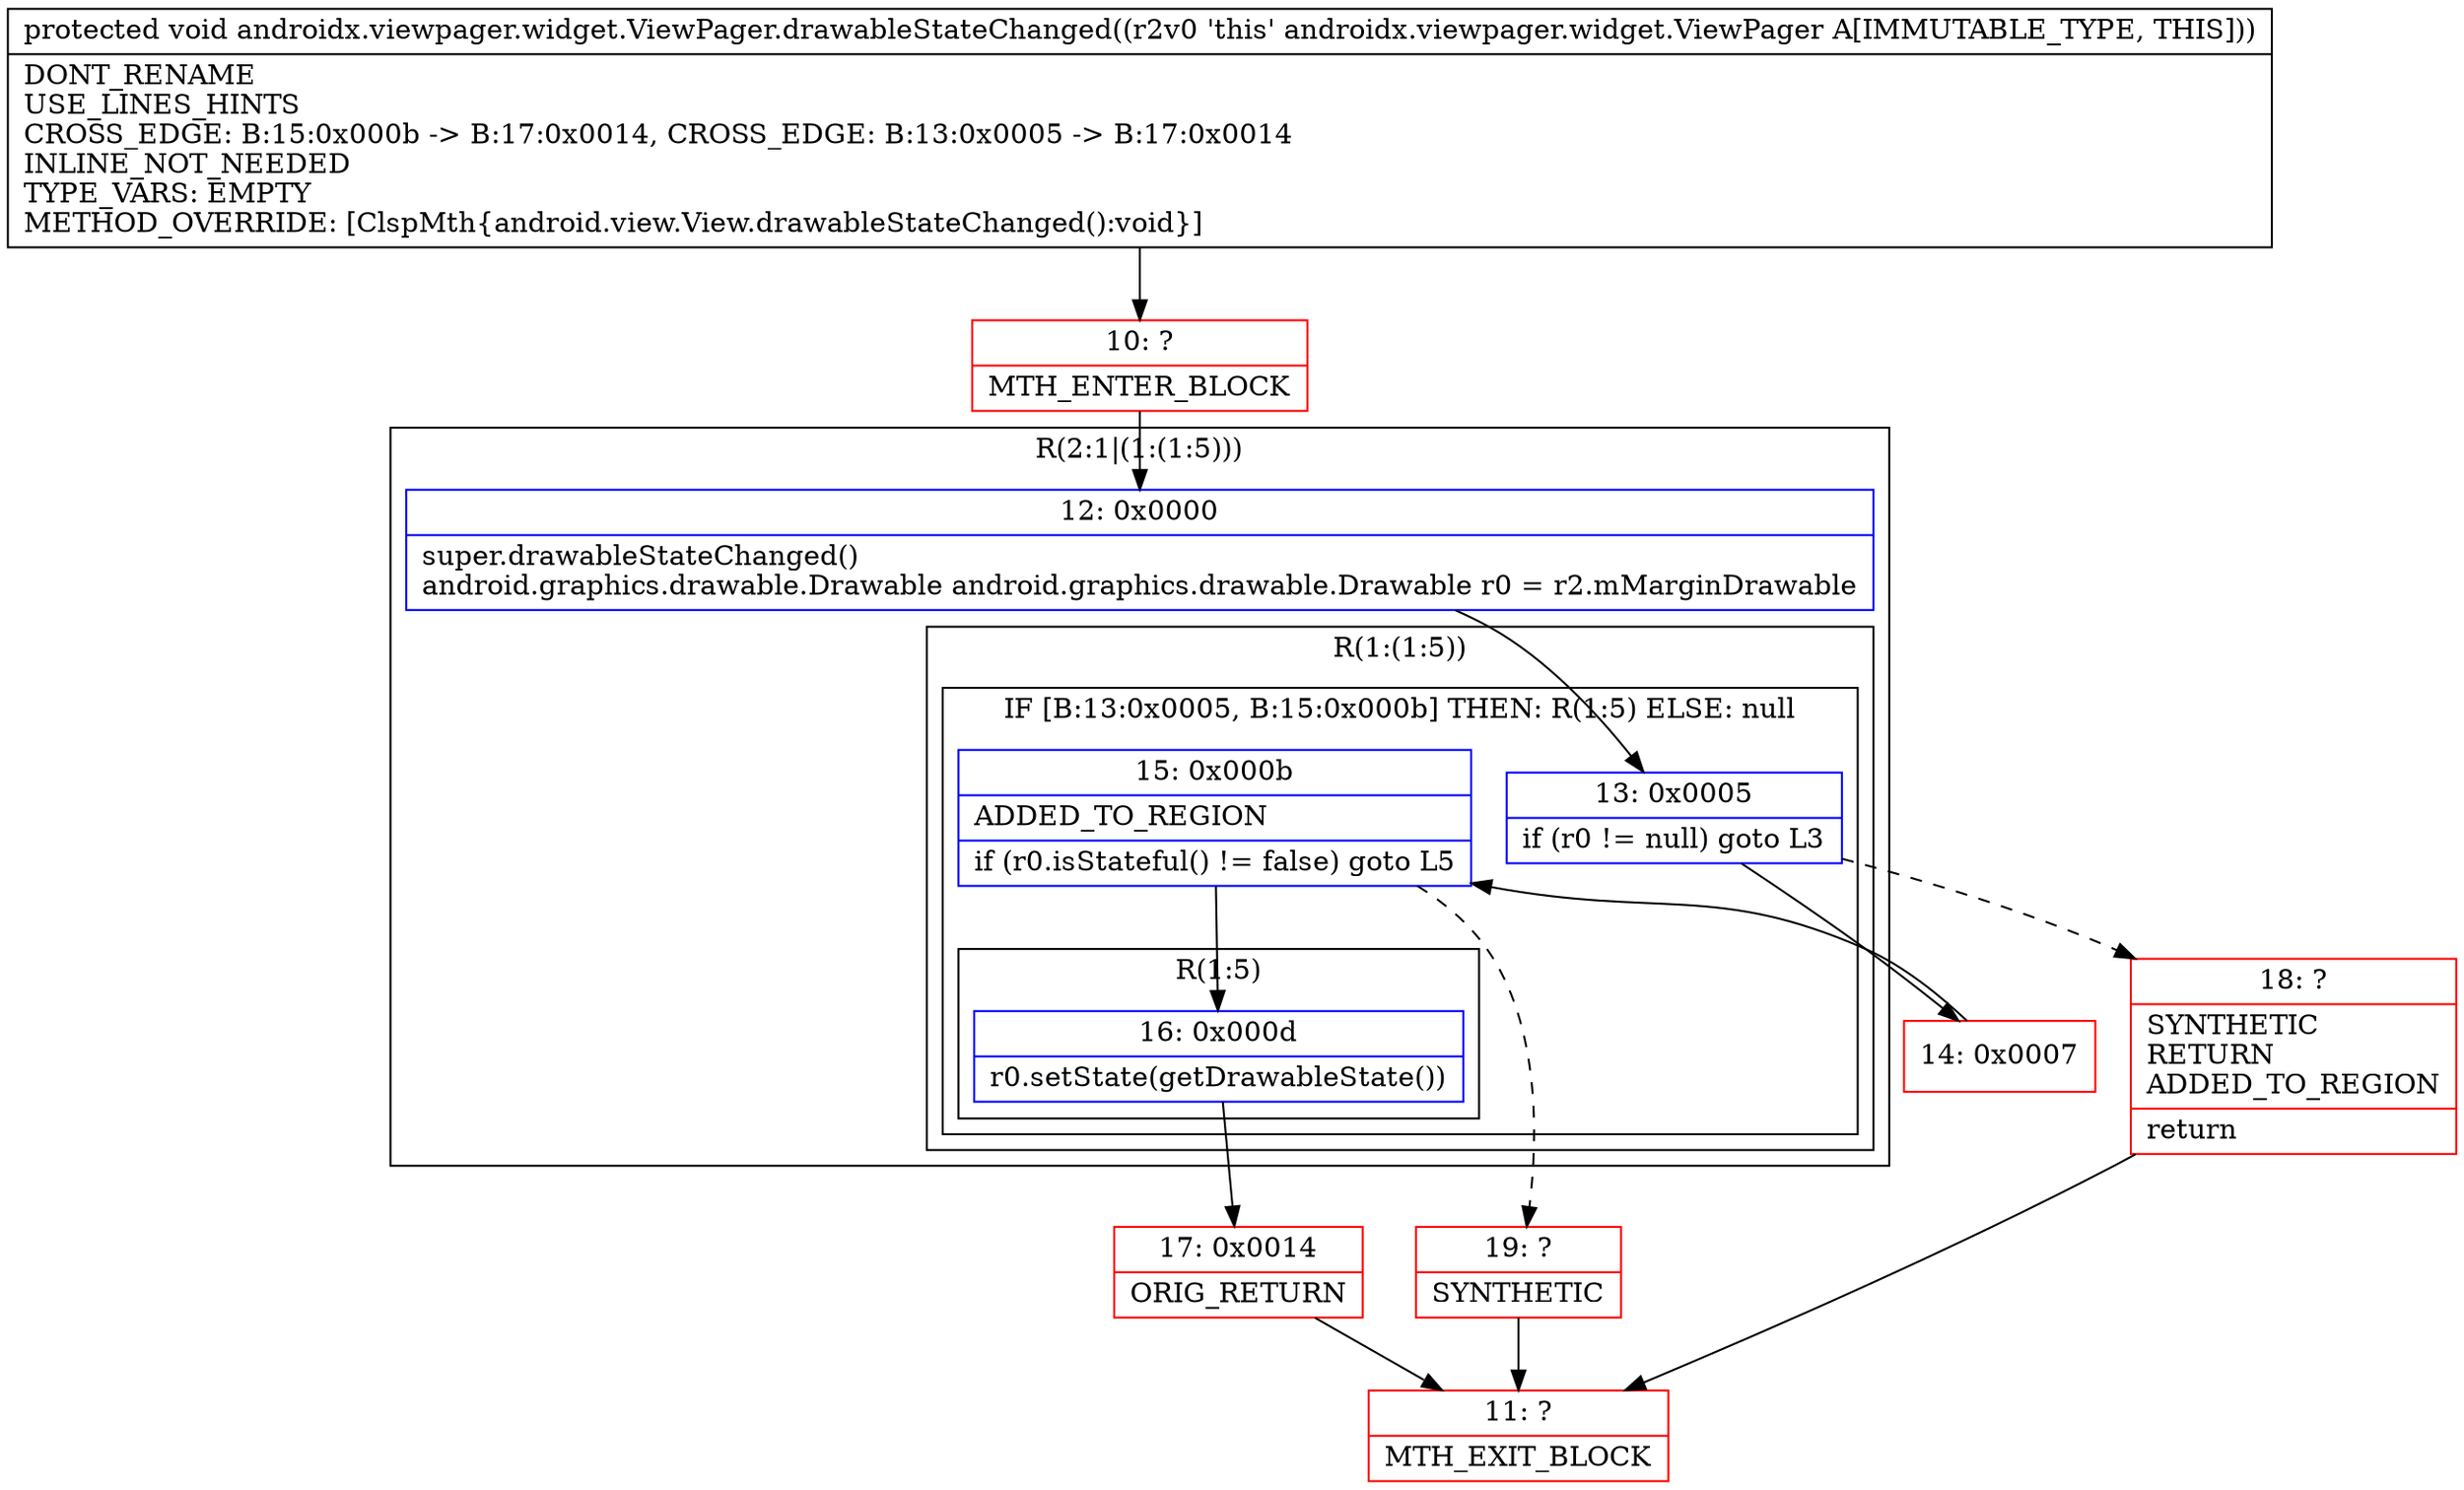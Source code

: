 digraph "CFG forandroidx.viewpager.widget.ViewPager.drawableStateChanged()V" {
subgraph cluster_Region_1216139575 {
label = "R(2:1|(1:(1:5)))";
node [shape=record,color=blue];
Node_12 [shape=record,label="{12\:\ 0x0000|super.drawableStateChanged()\landroid.graphics.drawable.Drawable android.graphics.drawable.Drawable r0 = r2.mMarginDrawable\l}"];
subgraph cluster_Region_1831469323 {
label = "R(1:(1:5))";
node [shape=record,color=blue];
subgraph cluster_IfRegion_1020079365 {
label = "IF [B:13:0x0005, B:15:0x000b] THEN: R(1:5) ELSE: null";
node [shape=record,color=blue];
Node_13 [shape=record,label="{13\:\ 0x0005|if (r0 != null) goto L3\l}"];
Node_15 [shape=record,label="{15\:\ 0x000b|ADDED_TO_REGION\l|if (r0.isStateful() != false) goto L5\l}"];
subgraph cluster_Region_1297401943 {
label = "R(1:5)";
node [shape=record,color=blue];
Node_16 [shape=record,label="{16\:\ 0x000d|r0.setState(getDrawableState())\l}"];
}
}
}
}
Node_10 [shape=record,color=red,label="{10\:\ ?|MTH_ENTER_BLOCK\l}"];
Node_14 [shape=record,color=red,label="{14\:\ 0x0007}"];
Node_17 [shape=record,color=red,label="{17\:\ 0x0014|ORIG_RETURN\l}"];
Node_11 [shape=record,color=red,label="{11\:\ ?|MTH_EXIT_BLOCK\l}"];
Node_19 [shape=record,color=red,label="{19\:\ ?|SYNTHETIC\l}"];
Node_18 [shape=record,color=red,label="{18\:\ ?|SYNTHETIC\lRETURN\lADDED_TO_REGION\l|return\l}"];
MethodNode[shape=record,label="{protected void androidx.viewpager.widget.ViewPager.drawableStateChanged((r2v0 'this' androidx.viewpager.widget.ViewPager A[IMMUTABLE_TYPE, THIS]))  | DONT_RENAME\lUSE_LINES_HINTS\lCROSS_EDGE: B:15:0x000b \-\> B:17:0x0014, CROSS_EDGE: B:13:0x0005 \-\> B:17:0x0014\lINLINE_NOT_NEEDED\lTYPE_VARS: EMPTY\lMETHOD_OVERRIDE: [ClspMth\{android.view.View.drawableStateChanged():void\}]\l}"];
MethodNode -> Node_10;Node_12 -> Node_13;
Node_13 -> Node_14;
Node_13 -> Node_18[style=dashed];
Node_15 -> Node_16;
Node_15 -> Node_19[style=dashed];
Node_16 -> Node_17;
Node_10 -> Node_12;
Node_14 -> Node_15;
Node_17 -> Node_11;
Node_19 -> Node_11;
Node_18 -> Node_11;
}


